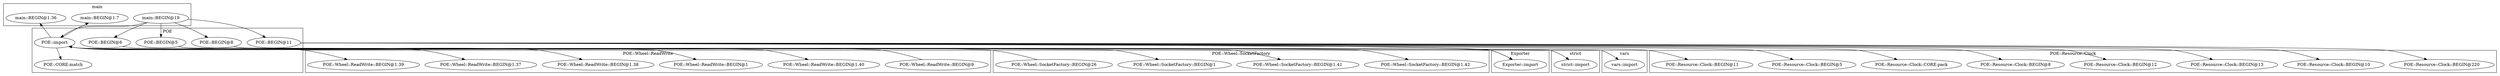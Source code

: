 digraph {
graph [overlap=false]
subgraph cluster_POE_Wheel_ReadWrite {
	label="POE::Wheel::ReadWrite";
	"POE::Wheel::ReadWrite::BEGIN@1";
	"POE::Wheel::ReadWrite::BEGIN@1.38";
	"POE::Wheel::ReadWrite::BEGIN@1.37";
	"POE::Wheel::ReadWrite::BEGIN@1.39";
	"POE::Wheel::ReadWrite::BEGIN@9";
	"POE::Wheel::ReadWrite::BEGIN@1.40";
}
subgraph cluster_POE_Resource_Clock {
	label="POE::Resource::Clock";
	"POE::Resource::Clock::BEGIN@8";
	"POE::Resource::Clock::CORE:pack";
	"POE::Resource::Clock::BEGIN@5";
	"POE::Resource::Clock::BEGIN@11";
	"POE::Resource::Clock::BEGIN@220";
	"POE::Resource::Clock::BEGIN@10";
	"POE::Resource::Clock::BEGIN@13";
	"POE::Resource::Clock::BEGIN@12";
}
subgraph cluster_vars {
	label="vars";
	"vars::import";
}
subgraph cluster_POE_Wheel_SocketFactory {
	label="POE::Wheel::SocketFactory";
	"POE::Wheel::SocketFactory::BEGIN@1.42";
	"POE::Wheel::SocketFactory::BEGIN@1.41";
	"POE::Wheel::SocketFactory::BEGIN@1";
	"POE::Wheel::SocketFactory::BEGIN@26";
}
subgraph cluster_main {
	label="main";
	"main::BEGIN@19";
	"main::BEGIN@1.7";
	"main::BEGIN@1.36";
}
subgraph cluster_POE {
	label="POE";
	"POE::CORE:match";
	"POE::BEGIN@6";
	"POE::BEGIN@5";
	"POE::BEGIN@8";
	"POE::import";
	"POE::BEGIN@11";
}
subgraph cluster_strict {
	label="strict";
	"strict::import";
}
subgraph cluster_Exporter {
	label="Exporter";
	"Exporter::import";
}
"POE::import" -> "POE::Wheel::ReadWrite::BEGIN@1.39";
"POE::import" -> "main::BEGIN@1.7";
"POE::BEGIN@11" -> "POE::Resource::Clock::CORE:pack";
"POE::BEGIN@5" -> "strict::import";
"POE::import" -> "POE::Wheel::ReadWrite::BEGIN@1.38";
"main::BEGIN@19" -> "POE::BEGIN@6";
"POE::BEGIN@11" -> "POE::Resource::Clock::BEGIN@10";
"POE::import" -> "POE::Wheel::SocketFactory::BEGIN@1.42";
"main::BEGIN@19" -> "POE::BEGIN@11";
"POE::BEGIN@11" -> "POE::Resource::Clock::BEGIN@8";
"POE::import" -> "POE::Wheel::ReadWrite::BEGIN@1.37";
"POE::import" -> "POE::Wheel::ReadWrite::BEGIN@1.40";
"POE::BEGIN@11" -> "POE::Resource::Clock::BEGIN@220";
"POE::Wheel::ReadWrite::BEGIN@9" -> "POE::import";
"main::BEGIN@19" -> "POE::import";
"POE::Wheel::SocketFactory::BEGIN@26" -> "POE::import";
"main::BEGIN@19" -> "POE::BEGIN@8";
"POE::import" -> "POE::Wheel::SocketFactory::BEGIN@1.41";
"POE::BEGIN@11" -> "POE::Resource::Clock::BEGIN@12";
"POE::BEGIN@11" -> "POE::Resource::Clock::BEGIN@11";
"POE::import" -> "POE::Wheel::SocketFactory::BEGIN@1";
"POE::import" -> "POE::Wheel::ReadWrite::BEGIN@1";
"POE::BEGIN@11" -> "POE::Resource::Clock::BEGIN@13";
"POE::import" -> "main::BEGIN@1.36";
"POE::BEGIN@11" -> "POE::Resource::Clock::BEGIN@5";
"POE::BEGIN@8" -> "vars::import";
"POE::BEGIN@11" -> "Exporter::import";
"POE::BEGIN@6" -> "Exporter::import";
"main::BEGIN@19" -> "POE::BEGIN@5";
"POE::import" -> "POE::CORE:match";
}
